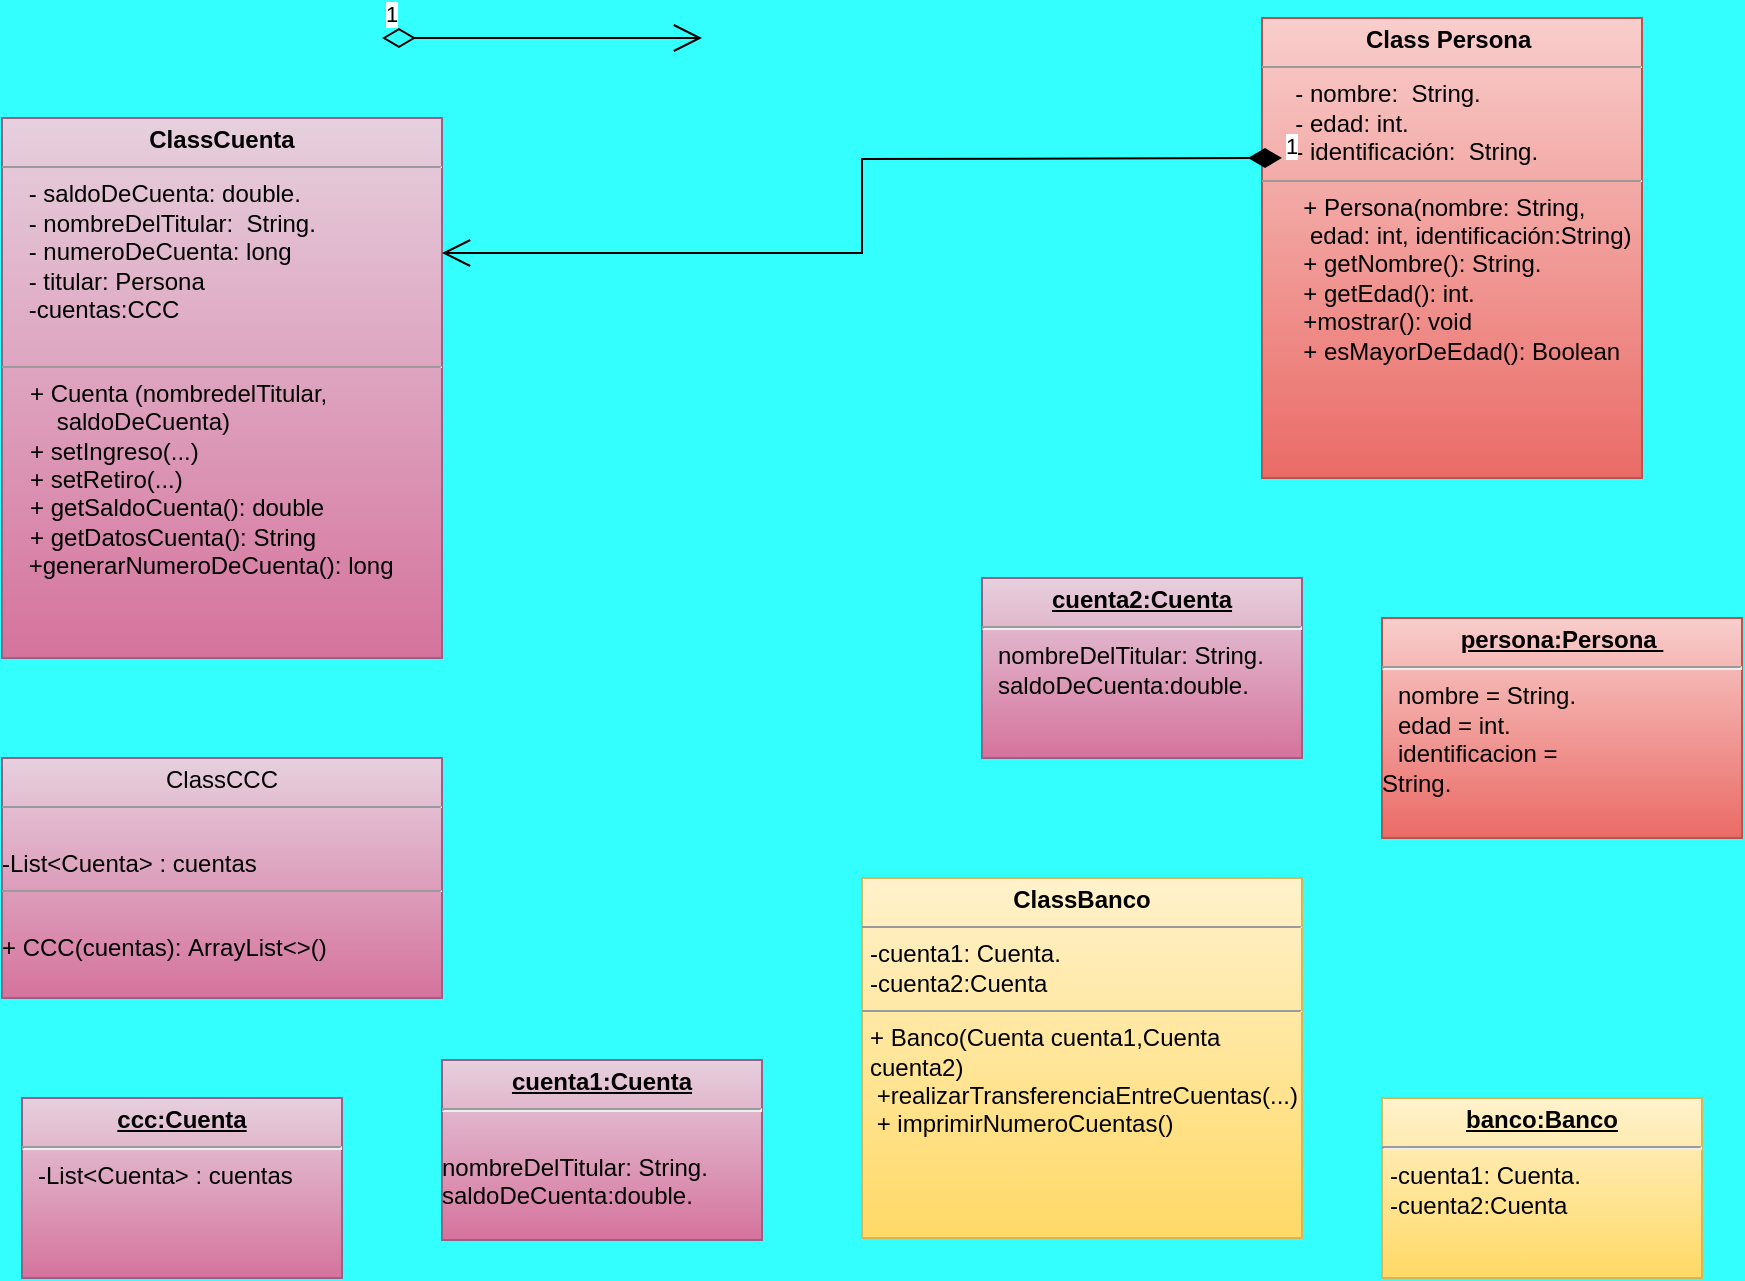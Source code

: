 <mxfile version="21.6.8" type="github">
  <diagram name="Página-1" id="ZipFY7_jd9I5HUY0kSOT">
    <mxGraphModel dx="880" dy="1615" grid="1" gridSize="10" guides="1" tooltips="1" connect="1" arrows="1" fold="1" page="1" pageScale="1" pageWidth="827" pageHeight="1169" background="#33FFFF" math="0" shadow="0">
      <root>
        <mxCell id="0" />
        <mxCell id="1" parent="0" />
        <mxCell id="sXatGcubONKIxM2o4ZcS-1" value="&lt;p style=&quot;margin:0px;margin-top:4px;text-align:center;&quot;&gt;&lt;b&gt;Class Persona&amp;nbsp;&lt;/b&gt;&lt;/p&gt;&lt;hr size=&quot;1&quot;&gt;&amp;nbsp; &amp;nbsp; &amp;nbsp;- nombre&lt;span style=&quot;background-color: initial;&quot;&gt;:&amp;nbsp;&lt;/span&gt;&amp;nbsp;String.&lt;br&gt;&amp;nbsp; &amp;nbsp; &amp;nbsp;- edad: int.&lt;br&gt;&amp;nbsp; &amp;nbsp; &amp;nbsp;- identificación:&amp;nbsp;&amp;nbsp;String.&lt;br&gt;&lt;hr size=&quot;1&quot;&gt;&lt;p style=&quot;margin:0px;margin-left:4px;&quot;&gt;&amp;nbsp; &amp;nbsp; &amp;nbsp;+ Persona(nombre: String,&amp;nbsp; &amp;nbsp; &amp;nbsp; &amp;nbsp; &amp;nbsp; &amp;nbsp; &amp;nbsp; edad: int, identificación:String)&amp;nbsp;&lt;br&gt;&lt;/p&gt;&lt;p style=&quot;margin:0px;margin-left:4px;&quot;&gt;&amp;nbsp; &amp;nbsp; &amp;nbsp;+ getNombre(): String.&lt;/p&gt;&lt;p style=&quot;margin:0px;margin-left:4px;&quot;&gt;&amp;nbsp; &amp;nbsp; &amp;nbsp;+ getEdad(): int.&amp;nbsp;&lt;/p&gt;&lt;p style=&quot;margin:0px;margin-left:4px;&quot;&gt;&amp;nbsp; &amp;nbsp; &amp;nbsp;+mostrar(): void&amp;nbsp;&lt;/p&gt;&lt;p style=&quot;margin:0px;margin-left:4px;&quot;&gt;&amp;nbsp; &amp;nbsp; &amp;nbsp;+ esMayorDeEdad(): Boolean&amp;nbsp;&lt;/p&gt;" style="verticalAlign=top;align=left;overflow=fill;fontSize=12;fontFamily=Helvetica;html=1;whiteSpace=wrap;fillColor=#f8cecc;gradientColor=#ea6b66;strokeColor=#b85450;" parent="1" vertex="1">
          <mxGeometry x="640" y="-1150" width="190" height="230" as="geometry" />
        </mxCell>
        <mxCell id="sXatGcubONKIxM2o4ZcS-2" value="&lt;p style=&quot;margin:0px;margin-top:4px;text-align:center;&quot;&gt;&lt;b&gt;Class&lt;span style=&quot;background-color: initial;&quot;&gt;Cuenta&lt;/span&gt;&lt;/b&gt;&lt;/p&gt;&lt;hr size=&quot;1&quot;&gt;&amp;nbsp; &amp;nbsp; - saldoDeCuenta:&amp;nbsp;double.&lt;br&gt;&amp;nbsp; &amp;nbsp; -&amp;nbsp;nombreDelTitular:&amp;nbsp; String.&lt;br&gt;&amp;nbsp; &amp;nbsp; -&amp;nbsp;numeroDeCuenta: long&lt;br&gt;&amp;nbsp; &amp;nbsp; - titular: Persona&lt;br&gt;&amp;nbsp; &amp;nbsp; -cuentas:CCC&lt;span style=&quot;background-color: initial;&quot;&gt;&lt;br&gt;&lt;/span&gt;&lt;br&gt;&lt;hr size=&quot;1&quot;&gt;&lt;p style=&quot;margin:0px;margin-left:4px;&quot;&gt;&amp;nbsp; &amp;nbsp;+ Cuenta (nombredelTitular,&amp;nbsp; &amp;nbsp; &amp;nbsp; &amp;nbsp; &amp;nbsp; &amp;nbsp; &amp;nbsp; &amp;nbsp; &amp;nbsp; &amp;nbsp; &amp;nbsp; &amp;nbsp; &amp;nbsp;saldoDeCuenta)&lt;/p&gt;&lt;p style=&quot;margin:0px;margin-left:4px;&quot;&gt;&amp;nbsp; &amp;nbsp;+ setIngreso(...)&amp;nbsp; &amp;nbsp; &amp;nbsp; &amp;nbsp;&lt;/p&gt;&lt;p style=&quot;margin:0px;margin-left:4px;&quot;&gt;&amp;nbsp; &amp;nbsp;+ setRetiro(...)&amp;nbsp; &amp;nbsp; &amp;nbsp; &amp;nbsp;&amp;nbsp;&lt;/p&gt;&lt;p style=&quot;margin:0px;margin-left:4px;&quot;&gt;&lt;span style=&quot;background-color: initial;&quot;&gt;&amp;nbsp; &amp;nbsp;+ getSaldoCuenta(): double&amp;nbsp;&amp;nbsp;&lt;/span&gt;&lt;/p&gt;&lt;p style=&quot;margin:0px;margin-left:4px;&quot;&gt;&lt;span style=&quot;background-color: initial;&quot;&gt;&amp;nbsp; &amp;nbsp;+ getDatosCuenta(): String&amp;nbsp;&lt;/span&gt;&lt;/p&gt;&amp;nbsp; &amp;nbsp; +generarNumeroDeCuenta(): long" style="verticalAlign=top;align=left;overflow=fill;fontSize=12;fontFamily=Helvetica;html=1;whiteSpace=wrap;fillColor=#e6d0de;strokeColor=#996185;gradientColor=#d5739d;" parent="1" vertex="1">
          <mxGeometry x="10" y="-1100" width="220" height="270" as="geometry" />
        </mxCell>
        <mxCell id="sXatGcubONKIxM2o4ZcS-3" value="&lt;p style=&quot;margin:0px;margin-top:4px;text-align:center;&quot;&gt;&lt;b&gt;ClassBanco&lt;/b&gt;&lt;/p&gt;&lt;hr size=&quot;1&quot;&gt;&lt;p style=&quot;margin:0px;margin-left:4px;&quot;&gt;-cuenta1:&amp;nbsp;Cuenta.&lt;/p&gt;&lt;p style=&quot;margin:0px;margin-left:4px;&quot;&gt;-cuenta2:Cuenta&lt;br&gt;&lt;/p&gt;&lt;hr size=&quot;1&quot;&gt;&lt;p style=&quot;margin:0px;margin-left:4px;&quot;&gt;+ Banco(Cuenta cuenta1,Cuenta cuenta2)&amp;nbsp; &amp;nbsp; &amp;nbsp;&lt;span style=&quot;background-color: initial;&quot;&gt;&amp;nbsp; &amp;nbsp; &amp;nbsp; &amp;nbsp; &amp;nbsp; &amp;nbsp; &amp;nbsp; &amp;nbsp;+realizarTransferenciaEntreCuentas(...)&amp;nbsp; &lt;/span&gt;&lt;span style=&quot;background-color: initial;&quot;&gt;&amp;nbsp;+ imprimirNumeroCuentas()&amp;nbsp;&lt;/span&gt;&lt;/p&gt;" style="verticalAlign=top;align=left;overflow=fill;fontSize=12;fontFamily=Helvetica;html=1;whiteSpace=wrap;fillColor=#fff2cc;gradientColor=#ffd966;strokeColor=#d6b656;" parent="1" vertex="1">
          <mxGeometry x="440" y="-720" width="220" height="180" as="geometry" />
        </mxCell>
        <mxCell id="sXatGcubONKIxM2o4ZcS-4" value="&lt;p style=&quot;margin:0px;margin-top:4px;text-align:center;text-decoration:underline;&quot;&gt;&lt;b&gt;cuenta1:Cuenta&lt;/b&gt;&lt;/p&gt;&lt;hr&gt;&lt;p style=&quot;margin:0px;margin-left:8px;&quot;&gt;&lt;br&gt;&lt;/p&gt;nombreDelTitular:&amp;nbsp;String.&lt;br&gt;saldoDeCuenta:double.&lt;br&gt;" style="verticalAlign=top;align=left;overflow=fill;fontSize=12;fontFamily=Helvetica;html=1;whiteSpace=wrap;fillColor=#e6d0de;gradientColor=#d5739d;strokeColor=#996185;" parent="1" vertex="1">
          <mxGeometry x="230" y="-629" width="160" height="90" as="geometry" />
        </mxCell>
        <mxCell id="sXatGcubONKIxM2o4ZcS-5" value="&lt;p style=&quot;margin:0px;margin-top:4px;text-align:center;text-decoration:underline;&quot;&gt;&lt;b&gt;persona:Persona&amp;nbsp;&lt;/b&gt;&lt;/p&gt;&lt;hr&gt;&lt;p style=&quot;margin:0px;margin-left:8px;&quot;&gt;nombre = String.&lt;br&gt;edad = int.&lt;/p&gt;&lt;p style=&quot;margin:0px;margin-left:8px;&quot;&gt;identificacion =&amp;nbsp;&lt;/p&gt;String." style="verticalAlign=top;align=left;overflow=fill;fontSize=12;fontFamily=Helvetica;html=1;whiteSpace=wrap;fillColor=#f8cecc;gradientColor=#ea6b66;strokeColor=#b85450;" parent="1" vertex="1">
          <mxGeometry x="700" y="-850" width="180" height="110" as="geometry" />
        </mxCell>
        <mxCell id="aI8nhUoXIS2r9gopvmky-1" value="&lt;p style=&quot;margin:0px;margin-top:4px;text-align:center;text-decoration:underline;&quot;&gt;&lt;b&gt;ccc:Cuenta&lt;/b&gt;&lt;/p&gt;&lt;hr&gt;&lt;p style=&quot;margin:0px;margin-left:8px;&quot;&gt;-List&amp;lt;Cuenta&amp;gt; : cuentas&lt;br&gt;&lt;/p&gt;" style="verticalAlign=top;align=left;overflow=fill;fontSize=12;fontFamily=Helvetica;html=1;whiteSpace=wrap;fillColor=#e6d0de;gradientColor=#d5739d;strokeColor=#996185;" vertex="1" parent="1">
          <mxGeometry x="20" y="-610" width="160" height="90" as="geometry" />
        </mxCell>
        <mxCell id="aI8nhUoXIS2r9gopvmky-2" value="&lt;p style=&quot;margin:0px;margin-top:4px;text-align:center;text-decoration:underline;&quot;&gt;&lt;b&gt;banco:Banco&lt;/b&gt;&lt;/p&gt;&lt;hr&gt;&lt;p style=&quot;--tw-border-spacing-x: 0; --tw-border-spacing-y: 0; --tw-translate-x: 0; --tw-translate-y: 0; --tw-rotate: 0; --tw-skew-x: 0; --tw-skew-y: 0; --tw-scale-x: 1; --tw-scale-y: 1; --tw-pan-x: ; --tw-pan-y: ; --tw-pinch-zoom: ; --tw-scroll-snap-strictness: proximity; --tw-ordinal: ; --tw-slashed-zero: ; --tw-numeric-figure: ; --tw-numeric-spacing: ; --tw-numeric-fraction: ; --tw-ring-inset: ; --tw-ring-offset-width: 0px; --tw-ring-offset-color: #fff; --tw-ring-color: rgb(59 130 246 / .5); --tw-ring-offset-shadow: 0 0 #0000; --tw-ring-shadow: 0 0 #0000; --tw-shadow: 0 0 #0000; --tw-shadow-colored: 0 0 #0000; --tw-blur: ; --tw-brightness: ; --tw-contrast: ; --tw-grayscale: ; --tw-hue-rotate: ; --tw-invert: ; --tw-saturate: ; --tw-sepia: ; --tw-drop-shadow: ; --tw-backdrop-blur: ; --tw-backdrop-brightness: ; --tw-backdrop-contrast: ; --tw-backdrop-grayscale: ; --tw-backdrop-hue-rotate: ; --tw-backdrop-invert: ; --tw-backdrop-opacity: ; --tw-backdrop-saturate: ; --tw-backdrop-sepia: ; border-color: var(--border-color); margin: 0px 0px 0px 4px;&quot;&gt;-cuenta1:&amp;nbsp;Cuenta.&lt;/p&gt;&lt;p style=&quot;--tw-border-spacing-x: 0; --tw-border-spacing-y: 0; --tw-translate-x: 0; --tw-translate-y: 0; --tw-rotate: 0; --tw-skew-x: 0; --tw-skew-y: 0; --tw-scale-x: 1; --tw-scale-y: 1; --tw-pan-x: ; --tw-pan-y: ; --tw-pinch-zoom: ; --tw-scroll-snap-strictness: proximity; --tw-ordinal: ; --tw-slashed-zero: ; --tw-numeric-figure: ; --tw-numeric-spacing: ; --tw-numeric-fraction: ; --tw-ring-inset: ; --tw-ring-offset-width: 0px; --tw-ring-offset-color: #fff; --tw-ring-color: rgb(59 130 246 / .5); --tw-ring-offset-shadow: 0 0 #0000; --tw-ring-shadow: 0 0 #0000; --tw-shadow: 0 0 #0000; --tw-shadow-colored: 0 0 #0000; --tw-blur: ; --tw-brightness: ; --tw-contrast: ; --tw-grayscale: ; --tw-hue-rotate: ; --tw-invert: ; --tw-saturate: ; --tw-sepia: ; --tw-drop-shadow: ; --tw-backdrop-blur: ; --tw-backdrop-brightness: ; --tw-backdrop-contrast: ; --tw-backdrop-grayscale: ; --tw-backdrop-hue-rotate: ; --tw-backdrop-invert: ; --tw-backdrop-opacity: ; --tw-backdrop-saturate: ; --tw-backdrop-sepia: ; border-color: var(--border-color); margin: 0px 0px 0px 4px;&quot;&gt;-cuenta2:Cuenta&lt;/p&gt;" style="verticalAlign=top;align=left;overflow=fill;fontSize=12;fontFamily=Helvetica;html=1;whiteSpace=wrap;fillColor=#fff2cc;gradientColor=#ffd966;strokeColor=#d6b656;" vertex="1" parent="1">
          <mxGeometry x="700" y="-610" width="160" height="90" as="geometry" />
        </mxCell>
        <mxCell id="aI8nhUoXIS2r9gopvmky-3" value="&lt;p style=&quot;margin:0px;margin-top:4px;text-align:center;text-decoration:underline;&quot;&gt;&lt;b&gt;cuenta2:Cuenta&lt;/b&gt;&lt;/p&gt;&lt;hr&gt;&lt;p style=&quot;margin:0px;margin-left:8px;&quot;&gt;nombreDelTitular:&amp;nbsp;String.&lt;br style=&quot;--tw-border-spacing-x: 0; --tw-border-spacing-y: 0; --tw-translate-x: 0; --tw-translate-y: 0; --tw-rotate: 0; --tw-skew-x: 0; --tw-skew-y: 0; --tw-scale-x: 1; --tw-scale-y: 1; --tw-pan-x: ; --tw-pan-y: ; --tw-pinch-zoom: ; --tw-scroll-snap-strictness: proximity; --tw-ordinal: ; --tw-slashed-zero: ; --tw-numeric-figure: ; --tw-numeric-spacing: ; --tw-numeric-fraction: ; --tw-ring-inset: ; --tw-ring-offset-width: 0px; --tw-ring-offset-color: #fff; --tw-ring-color: rgb(59 130 246 / .5); --tw-ring-offset-shadow: 0 0 #0000; --tw-ring-shadow: 0 0 #0000; --tw-shadow: 0 0 #0000; --tw-shadow-colored: 0 0 #0000; --tw-blur: ; --tw-brightness: ; --tw-contrast: ; --tw-grayscale: ; --tw-hue-rotate: ; --tw-invert: ; --tw-saturate: ; --tw-sepia: ; --tw-drop-shadow: ; --tw-backdrop-blur: ; --tw-backdrop-brightness: ; --tw-backdrop-contrast: ; --tw-backdrop-grayscale: ; --tw-backdrop-hue-rotate: ; --tw-backdrop-invert: ; --tw-backdrop-opacity: ; --tw-backdrop-saturate: ; --tw-backdrop-sepia: ; border-color: var(--border-color);&quot;&gt;saldoDeCuenta:double.&lt;br&gt;&lt;/p&gt;" style="verticalAlign=top;align=left;overflow=fill;fontSize=12;fontFamily=Helvetica;html=1;whiteSpace=wrap;fillColor=#e6d0de;gradientColor=#d5739d;strokeColor=#996185;" vertex="1" parent="1">
          <mxGeometry x="500" y="-870" width="160" height="90" as="geometry" />
        </mxCell>
        <mxCell id="aI8nhUoXIS2r9gopvmky-13" value="&lt;p style=&quot;margin:0px;margin-top:4px;text-align:center;&quot;&gt;ClassCCC&lt;br&gt;&lt;/p&gt;&lt;hr size=&quot;1&quot;&gt;&lt;p style=&quot;margin:0px;margin-left:4px;&quot;&gt;&lt;br&gt;&lt;/p&gt;-List&amp;lt;Cuenta&amp;gt; : cuentas&lt;hr size=&quot;1&quot;&gt;&lt;p style=&quot;margin:0px;margin-left:4px;&quot;&gt;&amp;nbsp; &amp;nbsp;&amp;nbsp;&lt;/p&gt;+ CCC(cuentas):&amp;nbsp;ArrayList&amp;lt;&amp;gt;()" style="verticalAlign=top;align=left;overflow=fill;fontSize=12;fontFamily=Helvetica;html=1;whiteSpace=wrap;fillColor=#e6d0de;gradientColor=#d5739d;strokeColor=#996185;" vertex="1" parent="1">
          <mxGeometry x="10" y="-780" width="220" height="120" as="geometry" />
        </mxCell>
        <mxCell id="aI8nhUoXIS2r9gopvmky-17" value="1" style="endArrow=open;html=1;endSize=12;startArrow=diamondThin;startSize=14;startFill=1;edgeStyle=orthogonalEdgeStyle;align=left;verticalAlign=bottom;rounded=0;entryX=1;entryY=0.25;entryDx=0;entryDy=0;" edge="1" parent="1" target="sXatGcubONKIxM2o4ZcS-2">
          <mxGeometry x="-1" y="3" relative="1" as="geometry">
            <mxPoint x="650" y="-1080" as="sourcePoint" />
            <mxPoint x="420" y="-1050" as="targetPoint" />
          </mxGeometry>
        </mxCell>
        <mxCell id="aI8nhUoXIS2r9gopvmky-19" value="1" style="endArrow=open;html=1;endSize=12;startArrow=diamondThin;startSize=14;startFill=0;edgeStyle=orthogonalEdgeStyle;align=left;verticalAlign=bottom;rounded=0;" edge="1" parent="1">
          <mxGeometry x="-1" y="3" relative="1" as="geometry">
            <mxPoint x="200" y="-1140" as="sourcePoint" />
            <mxPoint x="360" y="-1140" as="targetPoint" />
          </mxGeometry>
        </mxCell>
      </root>
    </mxGraphModel>
  </diagram>
</mxfile>
